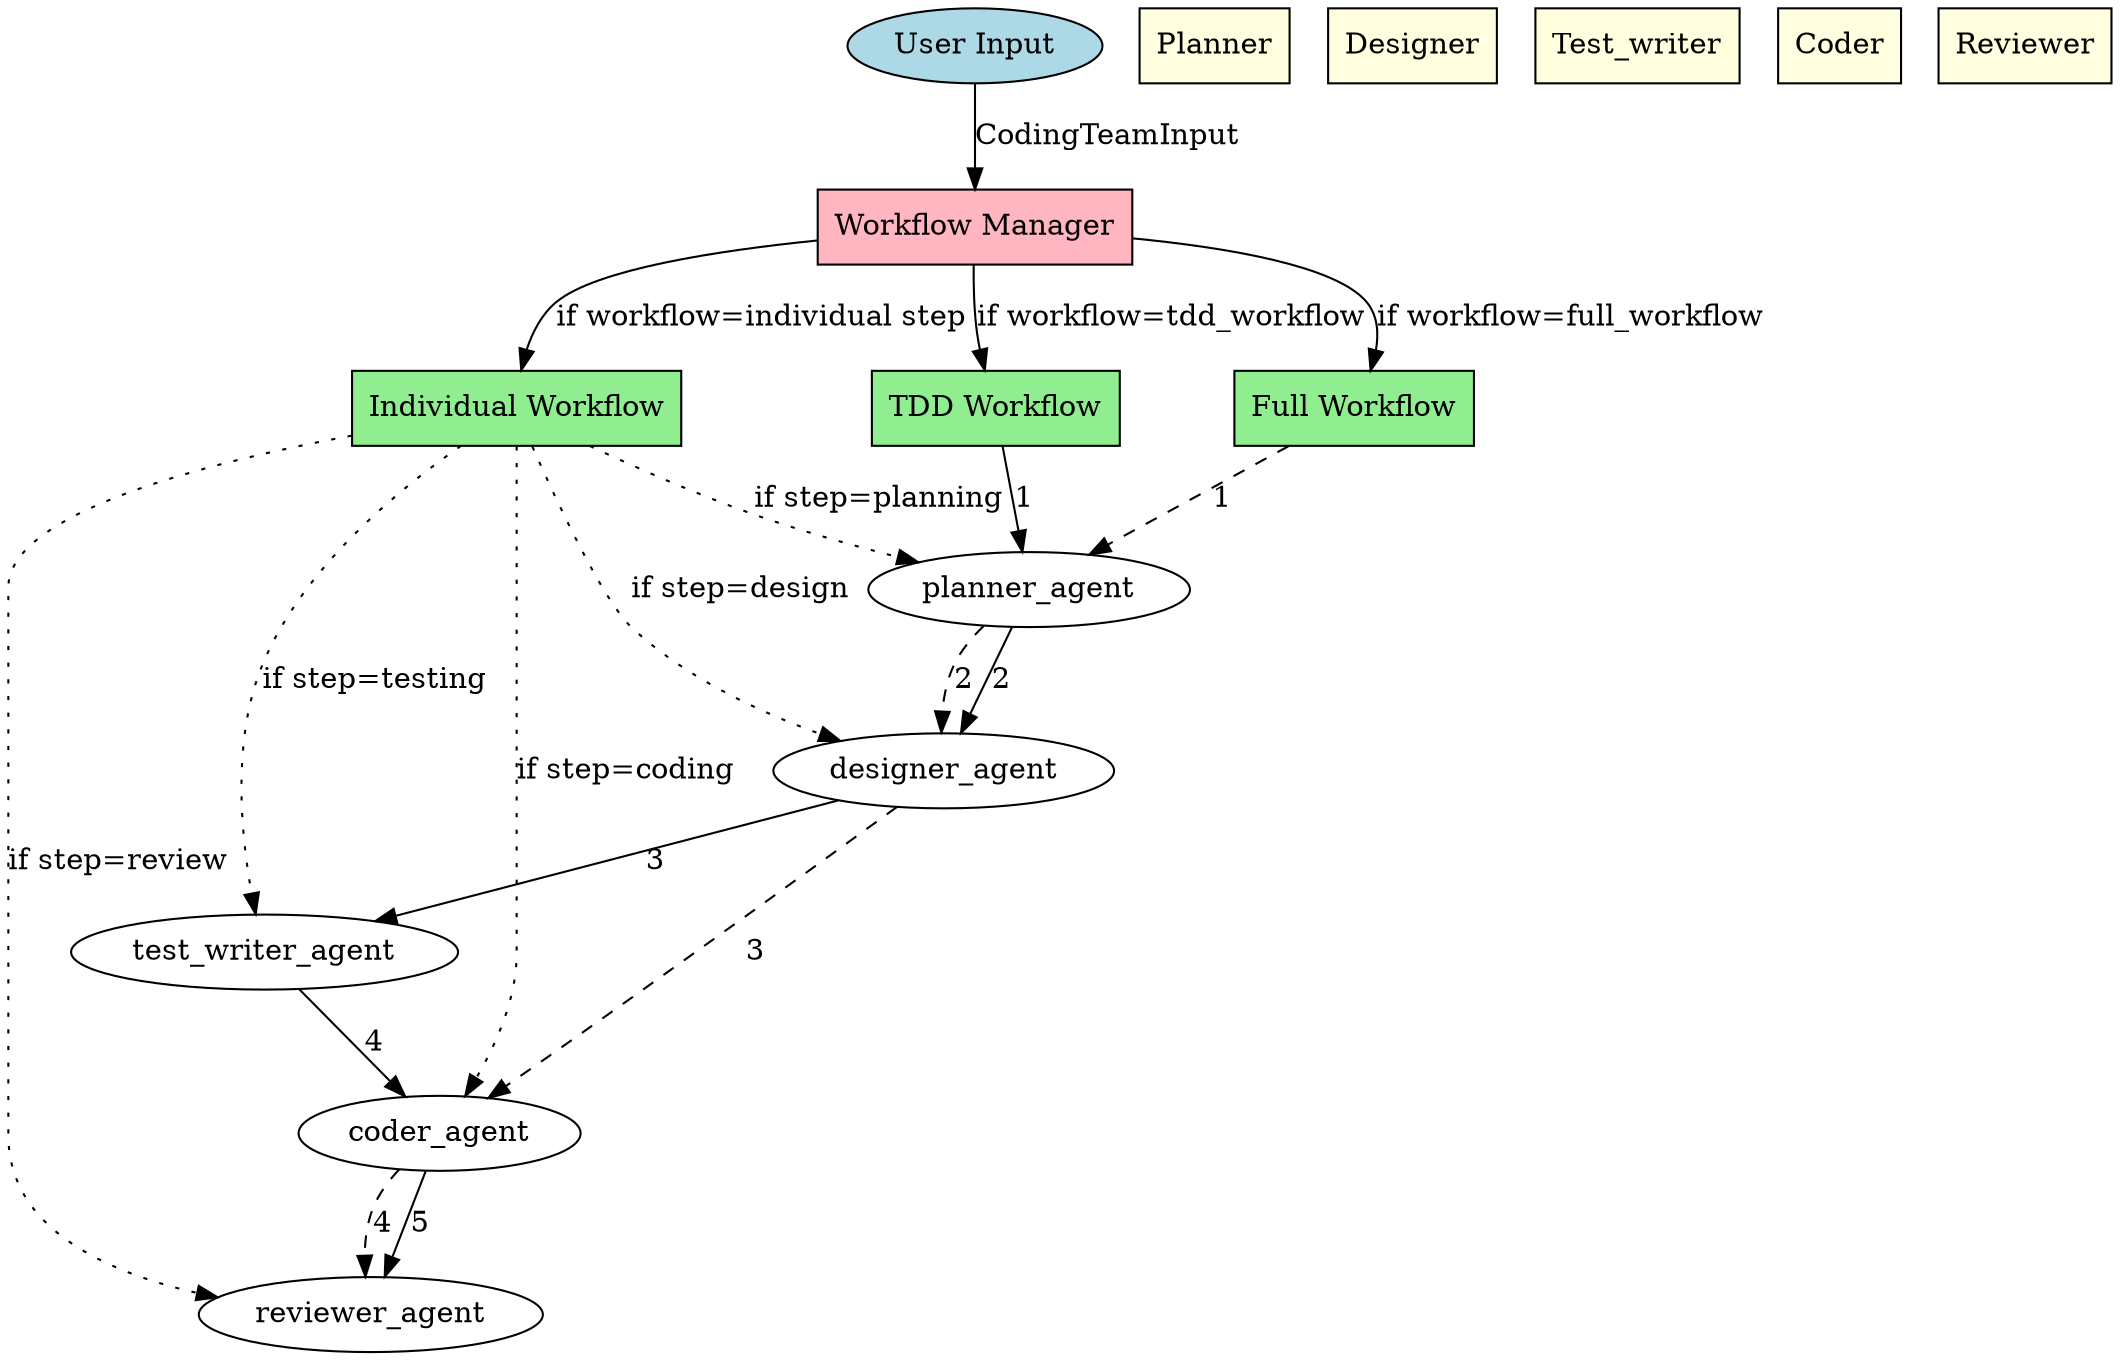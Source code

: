 // Workflow Overview
digraph {
	input [label="User Input" fillcolor=lightblue shape=ellipse style=filled]
	workflow_manager [label="Workflow Manager" fillcolor=lightpink shape=box style=filled]
	tdd [label="TDD Workflow" fillcolor=lightgreen shape=box style=filled]
	full [label="Full Workflow" fillcolor=lightgreen shape=box style=filled]
	individual [label="Individual Workflow" fillcolor=lightgreen shape=box style=filled]
	planner [label=Planner fillcolor=lightyellow shape=box style=filled]
	designer [label=Designer fillcolor=lightyellow shape=box style=filled]
	test_writer [label=Test_writer fillcolor=lightyellow shape=box style=filled]
	coder [label=Coder fillcolor=lightyellow shape=box style=filled]
	reviewer [label=Reviewer fillcolor=lightyellow shape=box style=filled]
	input -> workflow_manager [label=CodingTeamInput]
	workflow_manager -> tdd [label="if workflow=tdd_workflow"]
	workflow_manager -> full [label="if workflow=full_workflow"]
	workflow_manager -> individual [label="if workflow=individual step"]
	tdd -> planner_agent [label=1]
	planner_agent -> designer_agent [label=2]
	designer_agent -> test_writer_agent [label=3]
	test_writer_agent -> coder_agent [label=4]
	coder_agent -> reviewer_agent [label=5]
	full -> planner_agent [label=1 style=dashed]
	planner_agent -> designer_agent [label=2 style=dashed]
	designer_agent -> coder_agent [label=3 style=dashed]
	coder_agent -> reviewer_agent [label=4 style=dashed]
	individual -> planner_agent [label="if step=planning" style=dotted]
	individual -> designer_agent [label="if step=design" style=dotted]
	individual -> coder_agent [label="if step=coding" style=dotted]
	individual -> test_writer_agent [label="if step=testing" style=dotted]
	individual -> reviewer_agent [label="if step=review" style=dotted]
}
